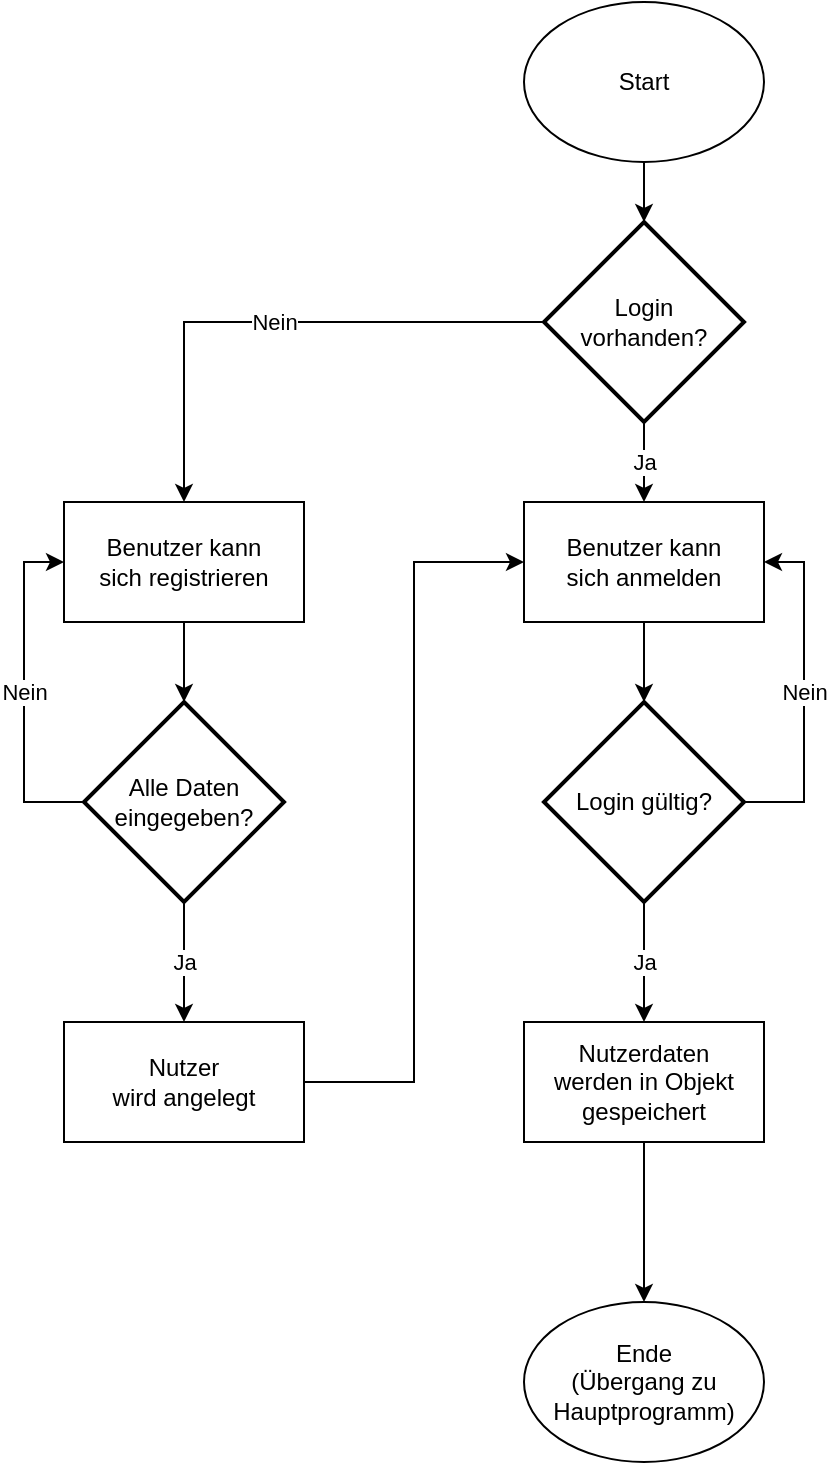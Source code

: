 <mxfile version="26.2.15" pages="2">
  <diagram name="Seite-1" id="5wedi-f2tU2GkN9vgYze">
    <mxGraphModel dx="1426" dy="849" grid="1" gridSize="10" guides="1" tooltips="1" connect="1" arrows="1" fold="1" page="1" pageScale="1" pageWidth="827" pageHeight="1169" math="0" shadow="0">
      <root>
        <mxCell id="0" />
        <mxCell id="1" parent="0" />
        <mxCell id="mCJv4nVaWlNKVJoFqQz--21" style="edgeStyle=orthogonalEdgeStyle;rounded=0;orthogonalLoop=1;jettySize=auto;html=1;" parent="1" source="mCJv4nVaWlNKVJoFqQz--1" target="mCJv4nVaWlNKVJoFqQz--5" edge="1">
          <mxGeometry relative="1" as="geometry" />
        </mxCell>
        <mxCell id="mCJv4nVaWlNKVJoFqQz--1" value="Start" style="ellipse;whiteSpace=wrap;html=1;" parent="1" vertex="1">
          <mxGeometry x="370" y="50" width="120" height="80" as="geometry" />
        </mxCell>
        <mxCell id="mCJv4nVaWlNKVJoFqQz--13" style="edgeStyle=orthogonalEdgeStyle;rounded=0;orthogonalLoop=1;jettySize=auto;html=1;" parent="1" source="mCJv4nVaWlNKVJoFqQz--2" target="mCJv4nVaWlNKVJoFqQz--8" edge="1">
          <mxGeometry relative="1" as="geometry" />
        </mxCell>
        <mxCell id="mCJv4nVaWlNKVJoFqQz--2" value="Benutzer kann&lt;div&gt;sich anmelden&lt;/div&gt;" style="rounded=0;whiteSpace=wrap;html=1;" parent="1" vertex="1">
          <mxGeometry x="370" y="300" width="120" height="60" as="geometry" />
        </mxCell>
        <mxCell id="mCJv4nVaWlNKVJoFqQz--3" value="Benutzer kann&lt;div&gt;sich registrieren&lt;/div&gt;" style="rounded=0;whiteSpace=wrap;html=1;" parent="1" vertex="1">
          <mxGeometry x="140" y="300" width="120" height="60" as="geometry" />
        </mxCell>
        <mxCell id="mCJv4nVaWlNKVJoFqQz--20" style="edgeStyle=orthogonalEdgeStyle;rounded=0;orthogonalLoop=1;jettySize=auto;html=1;entryX=0.5;entryY=0;entryDx=0;entryDy=0;" parent="1" source="mCJv4nVaWlNKVJoFqQz--4" target="mCJv4nVaWlNKVJoFqQz--19" edge="1">
          <mxGeometry relative="1" as="geometry" />
        </mxCell>
        <mxCell id="mCJv4nVaWlNKVJoFqQz--4" value="Nutzerdaten&lt;div&gt;werden in Objekt&lt;/div&gt;&lt;div&gt;gespeichert&lt;/div&gt;" style="rounded=0;whiteSpace=wrap;html=1;" parent="1" vertex="1">
          <mxGeometry x="370" y="560" width="120" height="60" as="geometry" />
        </mxCell>
        <mxCell id="mCJv4nVaWlNKVJoFqQz--6" value="Ja" style="edgeStyle=orthogonalEdgeStyle;rounded=0;orthogonalLoop=1;jettySize=auto;html=1;exitX=0.5;exitY=1;exitDx=0;exitDy=0;exitPerimeter=0;" parent="1" source="mCJv4nVaWlNKVJoFqQz--5" target="mCJv4nVaWlNKVJoFqQz--2" edge="1">
          <mxGeometry relative="1" as="geometry" />
        </mxCell>
        <mxCell id="mCJv4nVaWlNKVJoFqQz--7" value="Nein" style="edgeStyle=orthogonalEdgeStyle;rounded=0;orthogonalLoop=1;jettySize=auto;html=1;entryX=0.5;entryY=0;entryDx=0;entryDy=0;" parent="1" source="mCJv4nVaWlNKVJoFqQz--5" target="mCJv4nVaWlNKVJoFqQz--3" edge="1">
          <mxGeometry relative="1" as="geometry" />
        </mxCell>
        <mxCell id="mCJv4nVaWlNKVJoFqQz--5" value="Login&lt;div&gt;vorhanden?&lt;/div&gt;" style="strokeWidth=2;html=1;shape=mxgraph.flowchart.decision;whiteSpace=wrap;" parent="1" vertex="1">
          <mxGeometry x="380" y="160" width="100" height="100" as="geometry" />
        </mxCell>
        <mxCell id="mCJv4nVaWlNKVJoFqQz--9" value="Nein" style="edgeStyle=orthogonalEdgeStyle;rounded=0;orthogonalLoop=1;jettySize=auto;html=1;entryX=1;entryY=0.5;entryDx=0;entryDy=0;" parent="1" source="mCJv4nVaWlNKVJoFqQz--8" target="mCJv4nVaWlNKVJoFqQz--2" edge="1">
          <mxGeometry relative="1" as="geometry">
            <Array as="points">
              <mxPoint x="510" y="450" />
              <mxPoint x="510" y="330" />
            </Array>
          </mxGeometry>
        </mxCell>
        <mxCell id="mCJv4nVaWlNKVJoFqQz--10" value="Ja" style="edgeStyle=orthogonalEdgeStyle;rounded=0;orthogonalLoop=1;jettySize=auto;html=1;entryX=0.5;entryY=0;entryDx=0;entryDy=0;" parent="1" source="mCJv4nVaWlNKVJoFqQz--8" target="mCJv4nVaWlNKVJoFqQz--4" edge="1">
          <mxGeometry relative="1" as="geometry" />
        </mxCell>
        <mxCell id="mCJv4nVaWlNKVJoFqQz--8" value="Login gültig?" style="strokeWidth=2;html=1;shape=mxgraph.flowchart.decision;whiteSpace=wrap;" parent="1" vertex="1">
          <mxGeometry x="380" y="400" width="100" height="100" as="geometry" />
        </mxCell>
        <mxCell id="mCJv4nVaWlNKVJoFqQz--12" value="Nein" style="edgeStyle=orthogonalEdgeStyle;rounded=0;orthogonalLoop=1;jettySize=auto;html=1;entryX=0;entryY=0.5;entryDx=0;entryDy=0;" parent="1" source="mCJv4nVaWlNKVJoFqQz--11" target="mCJv4nVaWlNKVJoFqQz--3" edge="1">
          <mxGeometry relative="1" as="geometry">
            <Array as="points">
              <mxPoint x="120" y="450" />
              <mxPoint x="120" y="330" />
            </Array>
          </mxGeometry>
        </mxCell>
        <mxCell id="mCJv4nVaWlNKVJoFqQz--17" value="Ja" style="edgeStyle=orthogonalEdgeStyle;rounded=0;orthogonalLoop=1;jettySize=auto;html=1;entryX=0.5;entryY=0;entryDx=0;entryDy=0;" parent="1" source="mCJv4nVaWlNKVJoFqQz--11" target="mCJv4nVaWlNKVJoFqQz--16" edge="1">
          <mxGeometry relative="1" as="geometry" />
        </mxCell>
        <mxCell id="mCJv4nVaWlNKVJoFqQz--11" value="Alle Daten&lt;div&gt;eingegeben?&lt;/div&gt;" style="strokeWidth=2;html=1;shape=mxgraph.flowchart.decision;whiteSpace=wrap;" parent="1" vertex="1">
          <mxGeometry x="150" y="400" width="100" height="100" as="geometry" />
        </mxCell>
        <mxCell id="mCJv4nVaWlNKVJoFqQz--15" style="edgeStyle=orthogonalEdgeStyle;rounded=0;orthogonalLoop=1;jettySize=auto;html=1;entryX=0.5;entryY=0;entryDx=0;entryDy=0;entryPerimeter=0;" parent="1" source="mCJv4nVaWlNKVJoFqQz--3" target="mCJv4nVaWlNKVJoFqQz--11" edge="1">
          <mxGeometry relative="1" as="geometry" />
        </mxCell>
        <mxCell id="mCJv4nVaWlNKVJoFqQz--18" style="edgeStyle=orthogonalEdgeStyle;rounded=0;orthogonalLoop=1;jettySize=auto;html=1;entryX=0;entryY=0.5;entryDx=0;entryDy=0;" parent="1" source="mCJv4nVaWlNKVJoFqQz--16" target="mCJv4nVaWlNKVJoFqQz--2" edge="1">
          <mxGeometry relative="1" as="geometry" />
        </mxCell>
        <mxCell id="mCJv4nVaWlNKVJoFqQz--16" value="Nutzer&lt;div&gt;wird angelegt&lt;/div&gt;" style="rounded=0;whiteSpace=wrap;html=1;" parent="1" vertex="1">
          <mxGeometry x="140" y="560" width="120" height="60" as="geometry" />
        </mxCell>
        <mxCell id="mCJv4nVaWlNKVJoFqQz--19" value="Ende&lt;div&gt;(Übergang zu&lt;/div&gt;&lt;div&gt;Hauptprogramm)&lt;/div&gt;" style="ellipse;whiteSpace=wrap;html=1;" parent="1" vertex="1">
          <mxGeometry x="370" y="700" width="120" height="80" as="geometry" />
        </mxCell>
      </root>
    </mxGraphModel>
  </diagram>
  <diagram id="SfVhs0-2OZNYmtFW9da8" name="Seite-2">
    <mxGraphModel dx="1426" dy="849" grid="1" gridSize="10" guides="1" tooltips="1" connect="1" arrows="1" fold="1" page="1" pageScale="1" pageWidth="827" pageHeight="1169" math="0" shadow="0">
      <root>
        <mxCell id="0" />
        <mxCell id="1" parent="0" />
        <mxCell id="per_wuySNKr5jLJ8Gj8N-2" value="Objekt (nutzer) wird an SQL-Befehlen&lt;div&gt;übergeben&lt;/div&gt;&lt;div&gt;&lt;br&gt;&lt;/div&gt;&lt;div&gt;Darin befindet sich:&lt;br&gt;nutzer.nutzername (Nutzername)&lt;/div&gt;&lt;div&gt;und&lt;/div&gt;&lt;div&gt;nutzer.passwort (Passwort)&lt;/div&gt;" style="rounded=1;whiteSpace=wrap;html=1;fillColor=#e1d5e7;strokeColor=#9673a6;" vertex="1" parent="1">
          <mxGeometry x="120" y="70" width="270" height="130" as="geometry" />
        </mxCell>
        <mxCell id="per_wuySNKr5jLJ8Gj8N-3" value="Datenbank prüft auf treffer und&lt;div&gt;gibt Rückmeldung, ob der Nutzer vorhanden&lt;/div&gt;&lt;div&gt;ist oder nicht.&lt;/div&gt;&lt;div&gt;&lt;br&gt;&lt;/div&gt;&lt;div&gt;(falsches Passwort = Benutzer vorhanden, aber Passwort falsch)&lt;/div&gt;" style="rounded=1;whiteSpace=wrap;html=1;fillColor=#ffe6cc;strokeColor=#d79b00;" vertex="1" parent="1">
          <mxGeometry x="120" y="480" width="590" height="160" as="geometry" />
        </mxCell>
        <mxCell id="per_wuySNKr5jLJ8Gj8N-6" value="&lt;div&gt;2. Existiert dieser Benutzer?&lt;/div&gt;" style="edgeStyle=orthogonalEdgeStyle;rounded=0;orthogonalLoop=1;jettySize=auto;html=1;entryX=0.067;entryY=0.007;entryDx=0;entryDy=0;entryPerimeter=0;" edge="1" parent="1" source="per_wuySNKr5jLJ8Gj8N-5" target="per_wuySNKr5jLJ8Gj8N-3">
          <mxGeometry relative="1" as="geometry">
            <mxPoint x="410" y="480" as="targetPoint" />
            <Array as="points">
              <mxPoint x="160" y="435" />
            </Array>
          </mxGeometry>
        </mxCell>
        <mxCell id="per_wuySNKr5jLJ8Gj8N-5" value="SQL Befehl als Funktionsaufruf, der aus der Datenbank abfragt, ob dieser Nutzer mit diesen Logindaten (Passwort und Nutzername) überhaupt existiert" style="rounded=1;whiteSpace=wrap;html=1;fillColor=#e1d5e7;strokeColor=#9673a6;" vertex="1" parent="1">
          <mxGeometry x="120" y="260" width="270" height="130" as="geometry" />
        </mxCell>
        <mxCell id="per_wuySNKr5jLJ8Gj8N-8" value="SQL Befehl zur Abfrage von Nutzerdaten&lt;div&gt;(E-Mail, Land, Sprache etc.)&lt;/div&gt;" style="rounded=1;whiteSpace=wrap;html=1;fillColor=#e1d5e7;strokeColor=#9673a6;" vertex="1" parent="1">
          <mxGeometry x="500" y="200" width="270" height="130" as="geometry" />
        </mxCell>
        <mxCell id="per_wuySNKr5jLJ8Gj8N-9" value="3. Ja er existiert, oder Nein, er existiert nicht." style="edgeStyle=orthogonalEdgeStyle;rounded=0;orthogonalLoop=1;jettySize=auto;html=1;entryX=0.819;entryY=1.022;entryDx=0;entryDy=0;entryPerimeter=0;" edge="1" parent="1" source="per_wuySNKr5jLJ8Gj8N-3" target="per_wuySNKr5jLJ8Gj8N-5">
          <mxGeometry relative="1" as="geometry" />
        </mxCell>
        <mxCell id="per_wuySNKr5jLJ8Gj8N-10" value="6. Gib mir mal die Nutzerdaten von {nutzer.nutzername}" style="edgeStyle=orthogonalEdgeStyle;rounded=0;orthogonalLoop=1;jettySize=auto;html=1;entryX=0.742;entryY=-0.008;entryDx=0;entryDy=0;entryPerimeter=0;" edge="1" parent="1" source="per_wuySNKr5jLJ8Gj8N-8" target="per_wuySNKr5jLJ8Gj8N-3">
          <mxGeometry relative="1" as="geometry">
            <Array as="points">
              <mxPoint x="560" y="435" />
              <mxPoint x="558" y="435" />
            </Array>
          </mxGeometry>
        </mxCell>
        <mxCell id="per_wuySNKr5jLJ8Gj8N-11" value="7. Da hast du deine Nutzerdaten!" style="edgeStyle=orthogonalEdgeStyle;rounded=0;orthogonalLoop=1;jettySize=auto;html=1;entryX=0.785;entryY=1.009;entryDx=0;entryDy=0;entryPerimeter=0;exitX=1.001;exitY=0.179;exitDx=0;exitDy=0;exitPerimeter=0;" edge="1" parent="1" source="per_wuySNKr5jLJ8Gj8N-3" target="per_wuySNKr5jLJ8Gj8N-8">
          <mxGeometry relative="1" as="geometry">
            <Array as="points">
              <mxPoint x="711" y="410" />
              <mxPoint x="712" y="410" />
            </Array>
          </mxGeometry>
        </mxCell>
        <mxCell id="per_wuySNKr5jLJ8Gj8N-12" value="1.Übergibt {nutzer} an&lt;br&gt;SQL befehl" style="edgeStyle=orthogonalEdgeStyle;rounded=0;orthogonalLoop=1;jettySize=auto;html=1;entryX=0.162;entryY=0.028;entryDx=0;entryDy=0;entryPerimeter=0;" edge="1" parent="1" source="per_wuySNKr5jLJ8Gj8N-2" target="per_wuySNKr5jLJ8Gj8N-5">
          <mxGeometry relative="1" as="geometry">
            <Array as="points">
              <mxPoint x="164" y="220" />
              <mxPoint x="164" y="220" />
            </Array>
          </mxGeometry>
        </mxCell>
        <mxCell id="per_wuySNKr5jLJ8Gj8N-13" value="4. Gibt Bestätigung oder&lt;div&gt;Fehler zurück&lt;/div&gt;" style="edgeStyle=orthogonalEdgeStyle;rounded=0;orthogonalLoop=1;jettySize=auto;html=1;entryX=0.714;entryY=1.035;entryDx=0;entryDy=0;entryPerimeter=0;exitX=0.75;exitY=0;exitDx=0;exitDy=0;" edge="1" parent="1" source="per_wuySNKr5jLJ8Gj8N-5" target="per_wuySNKr5jLJ8Gj8N-2">
          <mxGeometry relative="1" as="geometry" />
        </mxCell>
        <mxCell id="per_wuySNKr5jLJ8Gj8N-14" value="5. Übergibt wieder {nutzer}, sofern die vorherige&lt;br&gt;Abfrage erfolgreich war (Nutzer existiert)" style="edgeStyle=orthogonalEdgeStyle;rounded=0;orthogonalLoop=1;jettySize=auto;html=1;entryX=0.554;entryY=0.003;entryDx=0;entryDy=0;entryPerimeter=0;" edge="1" parent="1" source="per_wuySNKr5jLJ8Gj8N-2" target="per_wuySNKr5jLJ8Gj8N-8">
          <mxGeometry relative="1" as="geometry" />
        </mxCell>
        <mxCell id="per_wuySNKr5jLJ8Gj8N-15" value="8. Gibt die vollständigen Nutzerdaten mit E-Mail&lt;br&gt;etc. an Anmeldeseite zurück" style="edgeStyle=orthogonalEdgeStyle;rounded=0;orthogonalLoop=1;jettySize=auto;html=1;entryX=1.014;entryY=0.118;entryDx=0;entryDy=0;entryPerimeter=0;" edge="1" parent="1" source="per_wuySNKr5jLJ8Gj8N-8" target="per_wuySNKr5jLJ8Gj8N-2">
          <mxGeometry relative="1" as="geometry">
            <Array as="points">
              <mxPoint x="730" y="85" />
            </Array>
          </mxGeometry>
        </mxCell>
      </root>
    </mxGraphModel>
  </diagram>
</mxfile>

